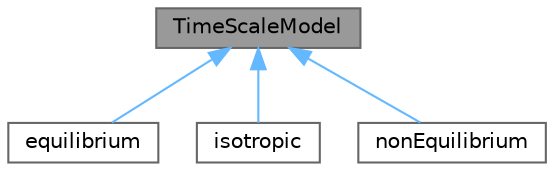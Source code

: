 digraph "TimeScaleModel"
{
 // LATEX_PDF_SIZE
  bgcolor="transparent";
  edge [fontname=Helvetica,fontsize=10,labelfontname=Helvetica,labelfontsize=10];
  node [fontname=Helvetica,fontsize=10,shape=box,height=0.2,width=0.4];
  Node1 [id="Node000001",label="TimeScaleModel",height=0.2,width=0.4,color="gray40", fillcolor="grey60", style="filled", fontcolor="black",tooltip="Base class for time scale models."];
  Node1 -> Node2 [id="edge1_Node000001_Node000002",dir="back",color="steelblue1",style="solid",tooltip=" "];
  Node2 [id="Node000002",label="equilibrium",height=0.2,width=0.4,color="gray40", fillcolor="white", style="filled",URL="$classFoam_1_1TimeScaleModels_1_1equilibrium.html",tooltip="Equlibrium model for the time scale over which properties of a dispersed phase tend towards the mean ..."];
  Node1 -> Node3 [id="edge2_Node000001_Node000003",dir="back",color="steelblue1",style="solid",tooltip=" "];
  Node3 [id="Node000003",label="isotropic",height=0.2,width=0.4,color="gray40", fillcolor="white", style="filled",URL="$classFoam_1_1TimeScaleModels_1_1isotropic.html",tooltip="Model for the time scale over which the velocity field of a dispersed phase tends towards an isotropi..."];
  Node1 -> Node4 [id="edge3_Node000001_Node000004",dir="back",color="steelblue1",style="solid",tooltip=" "];
  Node4 [id="Node000004",label="nonEquilibrium",height=0.2,width=0.4,color="gray40", fillcolor="white", style="filled",URL="$classFoam_1_1TimeScaleModels_1_1nonEquilibrium.html",tooltip="Non-Equlibrium model for the time scale over which properties of a dispersed phase tend towards the m..."];
}
